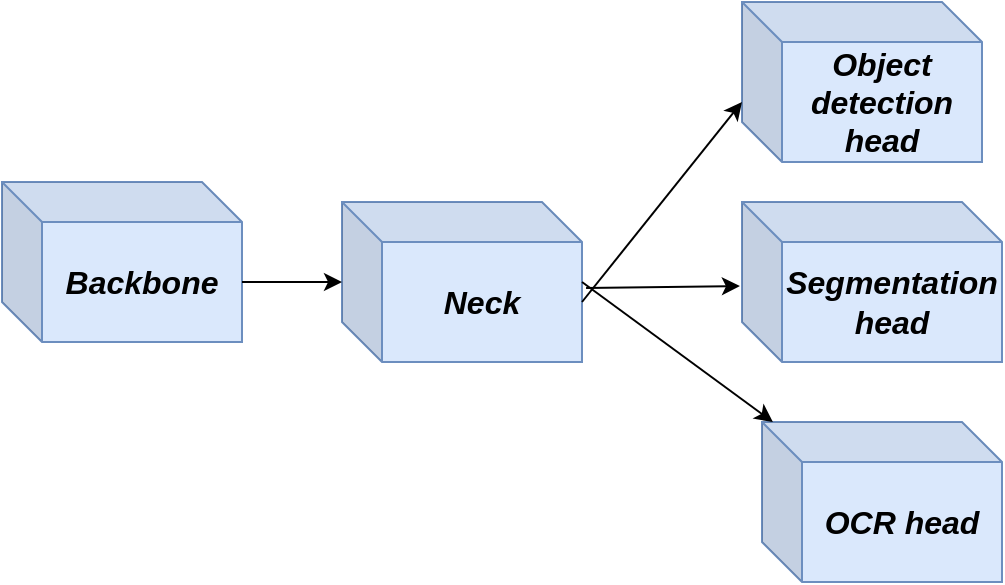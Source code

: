 <mxfile version="17.4.2" type="device"><diagram id="eTs9wqxWxHFh37efMWNQ" name="Page-1"><mxGraphModel dx="1422" dy="865" grid="1" gridSize="10" guides="1" tooltips="1" connect="1" arrows="1" fold="1" page="1" pageScale="1" pageWidth="850" pageHeight="1100" math="0" shadow="0"><root><mxCell id="0"/><mxCell id="1" parent="0"/><mxCell id="F2BXSktM7BHLYzkPmKKV-2" value="&lt;b&gt;&lt;i&gt;&lt;font style=&quot;font-size: 16px&quot;&gt;Backbone&lt;/font&gt;&lt;/i&gt;&lt;/b&gt;" style="shape=cube;whiteSpace=wrap;html=1;boundedLbl=1;backgroundOutline=1;darkOpacity=0.05;darkOpacity2=0.1;fillColor=#dae8fc;strokeColor=#6c8ebf;" parent="1" vertex="1"><mxGeometry x="120" y="340" width="120" height="80" as="geometry"/></mxCell><mxCell id="F2BXSktM7BHLYzkPmKKV-3" value="&lt;b&gt;&lt;i&gt;&lt;font style=&quot;font-size: 16px&quot;&gt;Segmentation head&lt;/font&gt;&lt;/i&gt;&lt;/b&gt;" style="shape=cube;whiteSpace=wrap;html=1;boundedLbl=1;backgroundOutline=1;darkOpacity=0.05;darkOpacity2=0.1;fillColor=#dae8fc;strokeColor=#6c8ebf;" parent="1" vertex="1"><mxGeometry x="490" y="350" width="130" height="80" as="geometry"/></mxCell><mxCell id="F2BXSktM7BHLYzkPmKKV-4" value="&lt;b&gt;&lt;i&gt;&lt;font style=&quot;font-size: 16px&quot;&gt;Neck&lt;/font&gt;&lt;/i&gt;&lt;/b&gt;" style="shape=cube;whiteSpace=wrap;html=1;boundedLbl=1;backgroundOutline=1;darkOpacity=0.05;darkOpacity2=0.1;fillColor=#dae8fc;strokeColor=#6c8ebf;" parent="1" vertex="1"><mxGeometry x="290" y="350" width="120" height="80" as="geometry"/></mxCell><mxCell id="F2BXSktM7BHLYzkPmKKV-5" value="" style="endArrow=classic;html=1;rounded=0;fontSize=16;exitX=0;exitY=0;exitDx=120;exitDy=50;exitPerimeter=0;" parent="1" source="F2BXSktM7BHLYzkPmKKV-2" target="F2BXSktM7BHLYzkPmKKV-4" edge="1"><mxGeometry width="50" height="50" relative="1" as="geometry"><mxPoint x="240" y="380" as="sourcePoint"/><mxPoint x="450" y="410" as="targetPoint"/></mxGeometry></mxCell><mxCell id="F2BXSktM7BHLYzkPmKKV-6" value="" style="endArrow=classic;html=1;rounded=0;fontSize=16;exitX=1.017;exitY=0.538;exitDx=0;exitDy=0;exitPerimeter=0;entryX=-0.008;entryY=0.525;entryDx=0;entryDy=0;entryPerimeter=0;" parent="1" source="F2BXSktM7BHLYzkPmKKV-4" edge="1" target="F2BXSktM7BHLYzkPmKKV-3"><mxGeometry width="50" height="50" relative="1" as="geometry"><mxPoint x="250" y="390" as="sourcePoint"/><mxPoint x="450" y="350" as="targetPoint"/></mxGeometry></mxCell><mxCell id="BqWV9k3eTzFwOfDIG5l3-1" value="&lt;b&gt;&lt;i&gt;&lt;font style=&quot;font-size: 16px&quot;&gt;Object detection head&lt;/font&gt;&lt;/i&gt;&lt;/b&gt;" style="shape=cube;whiteSpace=wrap;html=1;boundedLbl=1;backgroundOutline=1;darkOpacity=0.05;darkOpacity2=0.1;fillColor=#dae8fc;strokeColor=#6c8ebf;" vertex="1" parent="1"><mxGeometry x="490" y="250" width="120" height="80" as="geometry"/></mxCell><mxCell id="BqWV9k3eTzFwOfDIG5l3-2" value="&lt;b&gt;&lt;i&gt;&lt;font style=&quot;font-size: 16px&quot;&gt;OCR head&lt;/font&gt;&lt;/i&gt;&lt;/b&gt;" style="shape=cube;whiteSpace=wrap;html=1;boundedLbl=1;backgroundOutline=1;darkOpacity=0.05;darkOpacity2=0.1;fillColor=#dae8fc;strokeColor=#6c8ebf;" vertex="1" parent="1"><mxGeometry x="500" y="460" width="120" height="80" as="geometry"/></mxCell><mxCell id="BqWV9k3eTzFwOfDIG5l3-4" value="" style="endArrow=classic;html=1;rounded=0;fontSize=16;" edge="1" parent="1" target="BqWV9k3eTzFwOfDIG5l3-2"><mxGeometry width="50" height="50" relative="1" as="geometry"><mxPoint x="410" y="390" as="sourcePoint"/><mxPoint x="499.04" y="402" as="targetPoint"/></mxGeometry></mxCell><mxCell id="BqWV9k3eTzFwOfDIG5l3-5" value="" style="endArrow=classic;html=1;rounded=0;fontSize=16;exitX=0;exitY=0;exitDx=120;exitDy=50;exitPerimeter=0;entryX=0;entryY=0.625;entryDx=0;entryDy=0;entryPerimeter=0;" edge="1" parent="1" source="F2BXSktM7BHLYzkPmKKV-4" target="BqWV9k3eTzFwOfDIG5l3-1"><mxGeometry width="50" height="50" relative="1" as="geometry"><mxPoint x="422.04" y="403.04" as="sourcePoint"/><mxPoint x="499.04" y="402" as="targetPoint"/></mxGeometry></mxCell></root></mxGraphModel></diagram></mxfile>